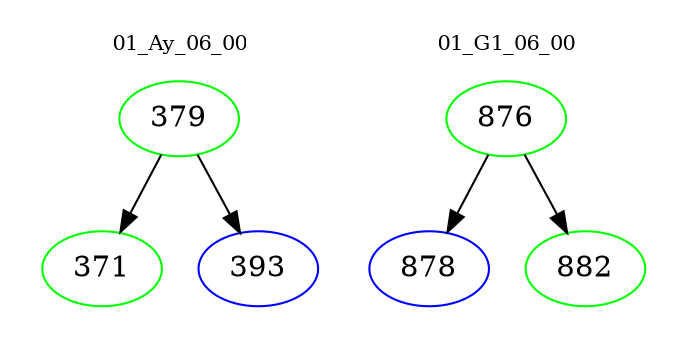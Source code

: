 digraph{
subgraph cluster_0 {
color = white
label = "01_Ay_06_00";
fontsize=10;
T0_379 [label="379", color="green"]
T0_379 -> T0_371 [color="black"]
T0_371 [label="371", color="green"]
T0_379 -> T0_393 [color="black"]
T0_393 [label="393", color="blue"]
}
subgraph cluster_1 {
color = white
label = "01_G1_06_00";
fontsize=10;
T1_876 [label="876", color="green"]
T1_876 -> T1_878 [color="black"]
T1_878 [label="878", color="blue"]
T1_876 -> T1_882 [color="black"]
T1_882 [label="882", color="green"]
}
}

